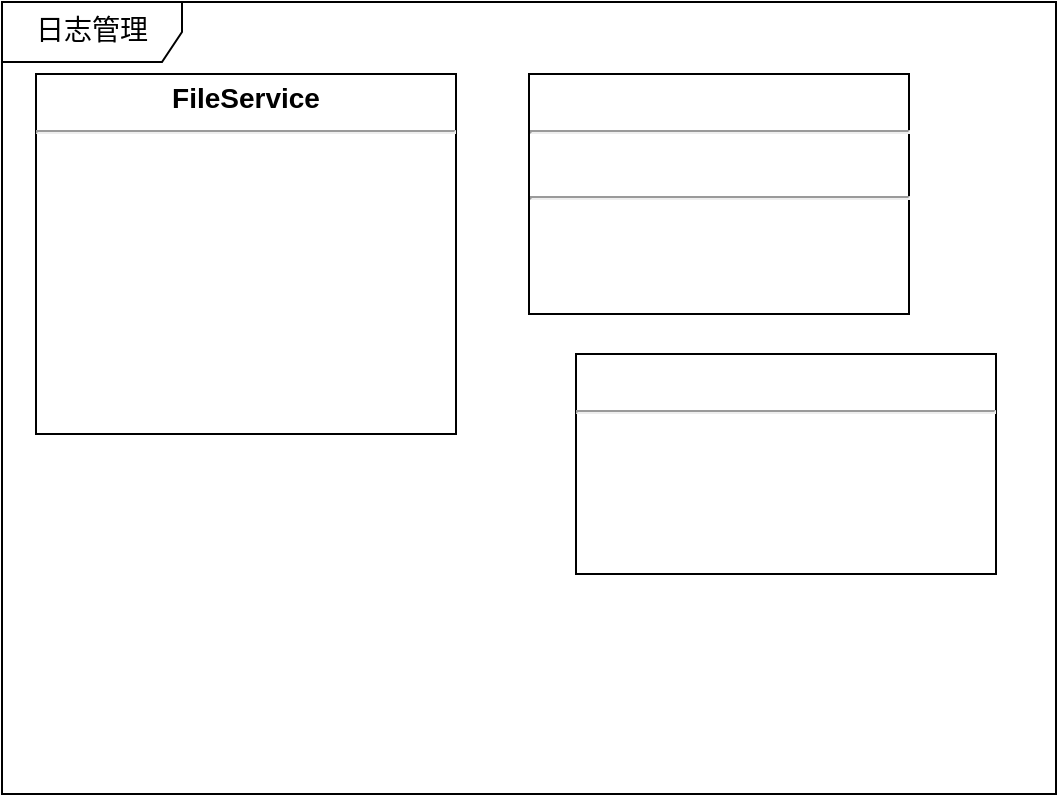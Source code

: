 <mxfile version="10.6.0" type="github"><diagram id="-vEGzMRPuLu1tunqa14f" name="第 1 页"><mxGraphModel dx="1007" dy="628" grid="1" gridSize="10" guides="1" tooltips="1" connect="1" arrows="1" fold="1" page="1" pageScale="1" pageWidth="850" pageHeight="1100" math="0" shadow="0"><root><mxCell id="0"/><mxCell id="1" parent="0"/><mxCell id="Yg2yR_ZnS57ZMysiRrTs-1" value="日志管理" style="shape=umlFrame;whiteSpace=wrap;html=1;rounded=0;shadow=0;comic=0;labelBackgroundColor=none;strokeColor=#000000;strokeWidth=1;fillColor=#ffffff;fontFamily=Verdana;fontSize=14;fontColor=#000000;align=center;width=90;height=30;" vertex="1" parent="1"><mxGeometry x="43" y="54" width="527" height="396" as="geometry"/></mxCell><mxCell id="Yg2yR_ZnS57ZMysiRrTs-2" value="&lt;p style=&quot;margin: 4px 0px 0px ; text-align: center ; font-size: 14px&quot;&gt;&lt;b&gt;FileService&lt;/b&gt;&lt;/p&gt;&lt;hr style=&quot;font-size: 14px&quot;&gt;&lt;p style=&quot;margin: 0px 0px 0px 4px ; font-size: 14px&quot;&gt;&lt;br&gt;&lt;/p&gt;" style="verticalAlign=top;align=left;overflow=fill;fontSize=14;fontFamily=Helvetica;html=1;" vertex="1" parent="1"><mxGeometry x="60" y="90" width="210" height="180" as="geometry"/></mxCell><mxCell id="Yg2yR_ZnS57ZMysiRrTs-3" value="&lt;p style=&quot;margin: 4px 0px 0px ; text-align: center ; font-size: 14px&quot;&gt;&lt;br&gt;&lt;/p&gt;&lt;hr style=&quot;font-size: 14px&quot;&gt;&lt;p style=&quot;margin: 0px 0px 0px 4px ; font-size: 14px&quot;&gt;&lt;br&gt;&lt;/p&gt;" style="verticalAlign=top;align=left;overflow=fill;fontSize=14;fontFamily=Helvetica;html=1;" vertex="1" parent="1"><mxGeometry x="330" y="230" width="210" height="110" as="geometry"/></mxCell><mxCell id="Yg2yR_ZnS57ZMysiRrTs-4" value="&lt;p style=&quot;margin: 4px 0px 0px ; text-align: center ; font-size: 14px&quot;&gt;&lt;br&gt;&lt;/p&gt;&lt;hr style=&quot;font-size: 14px&quot;&gt;&lt;p style=&quot;margin: 0px 0px 0px 4px ; font-size: 14px&quot;&gt;&lt;br&gt;&lt;/p&gt;&lt;hr style=&quot;font-size: 14px&quot;&gt;&lt;p style=&quot;margin: 0px 0px 0px 4px ; font-size: 14px&quot;&gt;&lt;br&gt;&lt;/p&gt;" style="verticalAlign=top;align=left;overflow=fill;fontSize=14;fontFamily=Helvetica;html=1;" vertex="1" parent="1"><mxGeometry x="306.5" y="90" width="190" height="120" as="geometry"/></mxCell></root></mxGraphModel></diagram></mxfile>
